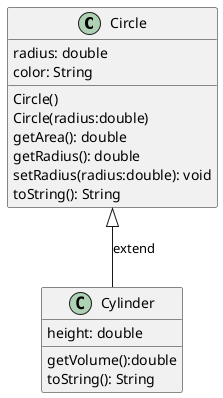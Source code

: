 @startuml
'https://plantuml.com/class-diagram

class Circle {
radius: double
color: String
Circle()
Circle(radius:double)
getArea(): double
getRadius(): double
setRadius(radius:double): void
toString(): String
}

Circle <|-- Cylinder :extend

class Cylinder{
height: double
getVolume():double
toString(): String
}

@enduml